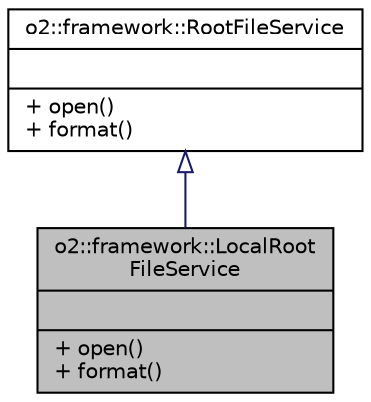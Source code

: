 digraph "o2::framework::LocalRootFileService"
{
 // INTERACTIVE_SVG=YES
  bgcolor="transparent";
  edge [fontname="Helvetica",fontsize="10",labelfontname="Helvetica",labelfontsize="10"];
  node [fontname="Helvetica",fontsize="10",shape=record];
  Node1 [label="{o2::framework::LocalRoot\lFileService\n||+ open()\l+ format()\l}",height=0.2,width=0.4,color="black", fillcolor="grey75", style="filled", fontcolor="black"];
  Node2 -> Node1 [dir="back",color="midnightblue",fontsize="10",style="solid",arrowtail="onormal",fontname="Helvetica"];
  Node2 [label="{o2::framework::RootFileService\n||+ open()\l+ format()\l}",height=0.2,width=0.4,color="black",URL="$de/d4b/classo2_1_1framework_1_1RootFileService.html"];
}
